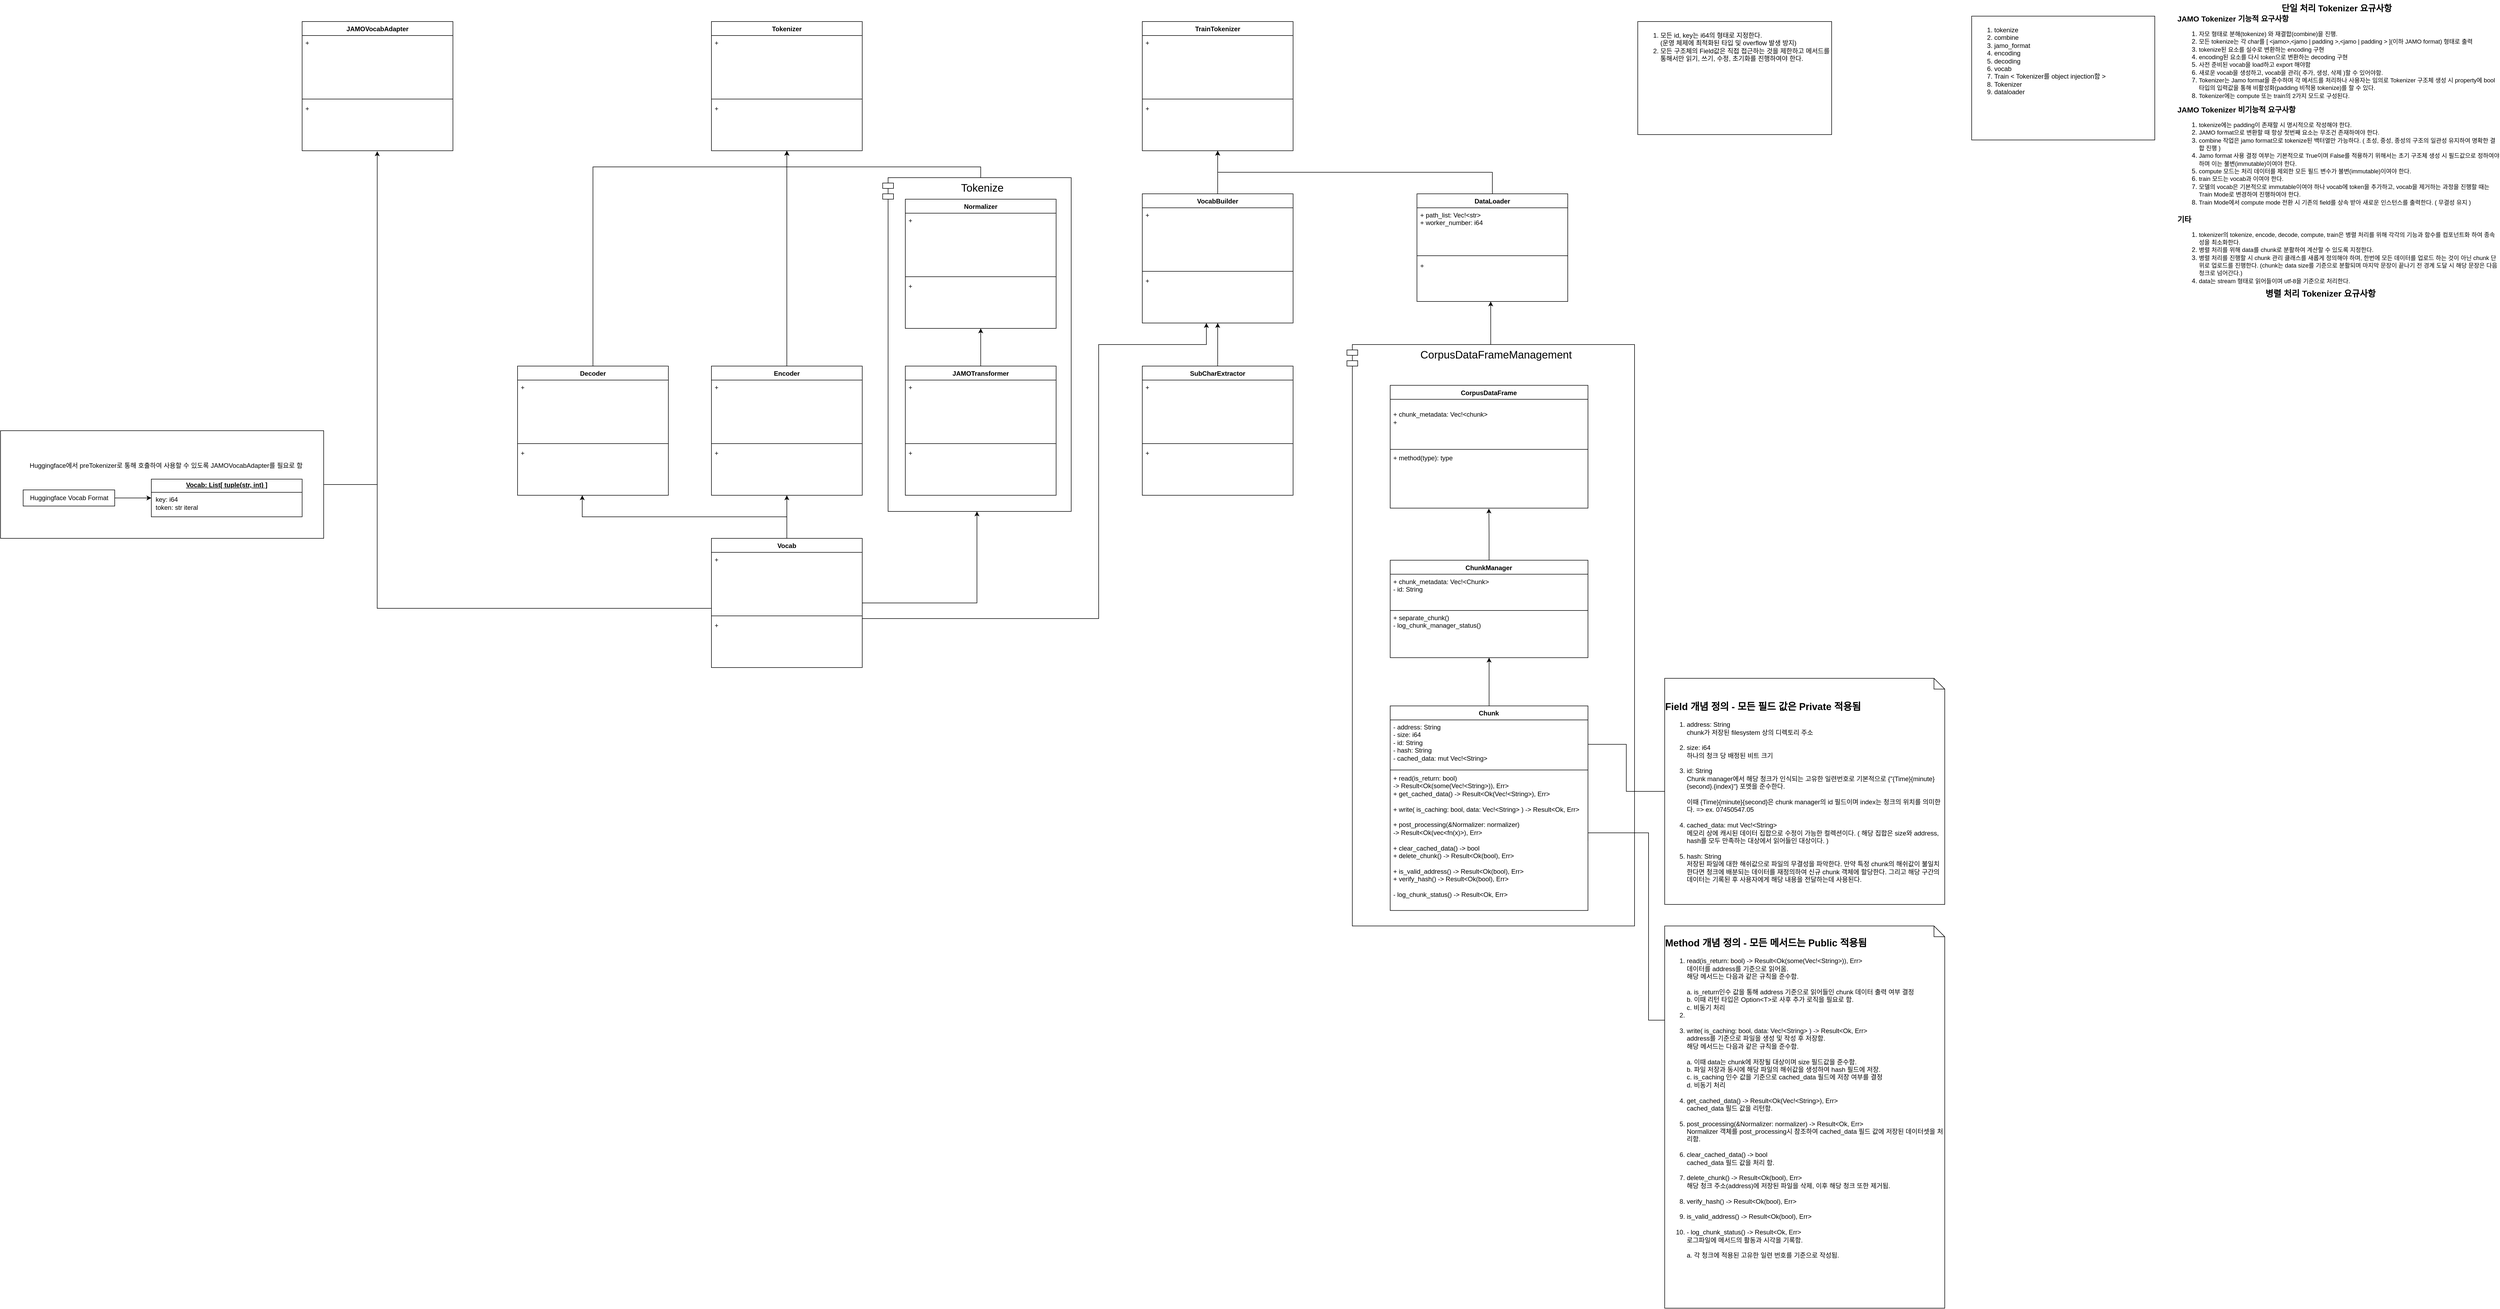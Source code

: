 <mxfile version="27.1.4">
  <diagram name="페이지-1" id="0h08854TT0-nEwNd6orM">
    <mxGraphModel dx="5639" dy="957" grid="1" gridSize="10" guides="1" tooltips="1" connect="1" arrows="1" fold="1" page="1" pageScale="1" pageWidth="827" pageHeight="1169" math="0" shadow="0">
      <root>
        <mxCell id="0" />
        <mxCell id="1" parent="0" />
        <mxCell id="-UDsvztjERI6EMqML59h-74" value="&lt;font style=&quot;font-size: 20px;&quot;&gt;Tokenize&lt;/font&gt;" style="shape=module;align=left;spacingLeft=20;align=center;verticalAlign=top;whiteSpace=wrap;html=1;" parent="1" vertex="1">
          <mxGeometry x="-2242" y="370" width="350" height="620" as="geometry" />
        </mxCell>
        <mxCell id="PSzea8uc5oQjdOAftCm1-1" value="&lt;span style=&quot;font-size: 14px;&quot;&gt;&lt;b&gt;JAMO Tokenizer 기능적 요구사항&lt;/b&gt;&lt;/span&gt;&lt;div&gt;&lt;p&gt;&lt;/p&gt;&lt;ol&gt;&lt;li&gt;&lt;font style=&quot;font-size: 11px;&quot;&gt;자모 형태로 분해(tokenize) 와 재결합(combine)을 진행.&lt;/font&gt;&lt;/li&gt;&lt;li&gt;&lt;font style=&quot;font-size: 11px;&quot;&gt;모든 tokenize는 각 char를 [ &amp;lt;jamo&amp;gt;,&amp;lt;jamo&amp;nbsp;| padding&amp;nbsp;&amp;gt;,&amp;lt;jamo | padding &amp;gt;&amp;nbsp;](이하 JAMO format) 형태로 출력&lt;/font&gt;&lt;/li&gt;&lt;li&gt;&lt;font style=&quot;font-size: 11px;&quot;&gt;tokenize된 요소를 실수로 변환하는 encoding 구현&lt;/font&gt;&lt;/li&gt;&lt;li&gt;&lt;font style=&quot;font-size: 11px;&quot;&gt;encoding된 요소를 다시 token으로 변환하는 decoding 구현&lt;/font&gt;&lt;/li&gt;&lt;li&gt;&lt;span style=&quot;font-size: 11px;&quot;&gt;사전 준비된 vocab을 load하고 export 해야함&lt;/span&gt;&lt;/li&gt;&lt;li&gt;&lt;span style=&quot;font-size: 11px;&quot;&gt;새로운 vocab을 생성하고, vocab을 관리( 추가, 생성, 삭제 )할 수 있어야함.&lt;/span&gt;&lt;/li&gt;&lt;li&gt;&lt;span style=&quot;font-size: 11px;&quot;&gt;Tokenizer는 Jamo format을 준수하며 각 메서드를 처리하나 사용자는 임의로 Tokenizer 구조체 생성 시 property에 bool 타입의 입력값을 통해 비활성화(padding 비적용 tokenize)를 할 수 있다.&lt;/span&gt;&lt;/li&gt;&lt;li&gt;&lt;span style=&quot;font-size: 11px;&quot;&gt;Tokenizer에는 compute 또는 train의 2가지 모드로 구성된다.&lt;/span&gt;&lt;/li&gt;&lt;/ol&gt;&lt;p&gt;&lt;/p&gt;&lt;div&gt;&lt;span style=&quot;font-size: 14px;&quot;&gt;&lt;b&gt;&lt;br&gt;&lt;/b&gt;&lt;/span&gt;&lt;/div&gt;&lt;/div&gt;" style="text;html=1;align=left;verticalAlign=middle;whiteSpace=wrap;rounded=0;" parent="1" vertex="1">
          <mxGeometry x="160" y="80" width="600" height="160" as="geometry" />
        </mxCell>
        <mxCell id="PSzea8uc5oQjdOAftCm1-2" value="&lt;span style=&quot;font-size: 14px;&quot;&gt;&lt;b&gt;JAMO Tokenizer 비기능적 요구사항&lt;/b&gt;&lt;/span&gt;&lt;div&gt;&lt;p&gt;&lt;/p&gt;&lt;ol&gt;&lt;li&gt;&lt;font style=&quot;font-size: 11px;&quot;&gt;tokenize에는 padding이 존재할 시 명시적으로 작성해야 한다.&lt;/font&gt;&lt;/li&gt;&lt;li&gt;&lt;font style=&quot;font-size: 11px;&quot;&gt;JAMO format으로 변환할 때 항상 첫번째 요소는 무조건 존재하여야 한다.&lt;/font&gt;&lt;/li&gt;&lt;li&gt;&lt;font style=&quot;font-size: 11px;&quot;&gt;combine 작업은 jamo format으로 tokenize된 백터열만 가능하다. ( 초성, 중성, 종성의 구조의 일관성 유지하여 명확한 결합 진행 )&lt;/font&gt;&lt;/li&gt;&lt;li&gt;&lt;span style=&quot;font-size: 11px;&quot;&gt;Jamo format 사용 결정 여부는 기본적으로 True이며 False를 적용하기 위해서는 초기 구조체 생성 시 필드값으로 정하여야 하며 이는 불변(immutable)이여야 한다.&lt;/span&gt;&lt;/li&gt;&lt;li&gt;&lt;span style=&quot;font-size: 11px;&quot;&gt;compute 모드는 처리 데이터를 제외한 모든 필드 변수가&amp;nbsp;불변(immutable)이여야 한다.&lt;/span&gt;&lt;/li&gt;&lt;li&gt;&lt;span style=&quot;font-size: 11px;&quot;&gt;train 모드는 vocab과 이여야 한다.&lt;/span&gt;&lt;/li&gt;&lt;li&gt;&lt;span style=&quot;font-size: 11px;&quot;&gt;모델의 vocab은 기본적으로 immutable이여야 하나 vocab에 token을 추가하고, vocab을 제거하는 과정을 진행할 때는 Train Mode로 변경하여 진행하여야 한다.&lt;/span&gt;&lt;/li&gt;&lt;li&gt;&lt;span style=&quot;font-size: 11px;&quot;&gt;Train Mode에서 compute mode 전환 시 기존의 field를 상속 받아 새로운 인스턴스를 출력한다. ( 무결성 유지 )&lt;/span&gt;&lt;/li&gt;&lt;/ol&gt;&lt;/div&gt;" style="text;html=1;align=left;verticalAlign=middle;whiteSpace=wrap;rounded=0;" parent="1" vertex="1">
          <mxGeometry x="160" y="240" width="600" height="190" as="geometry" />
        </mxCell>
        <mxCell id="PSzea8uc5oQjdOAftCm1-3" value="&lt;font style=&quot;font-size: 16px;&quot;&gt;&lt;b&gt;단일 처리 Tokenizer 요규사항&amp;nbsp;&lt;/b&gt;&lt;/font&gt;" style="text;html=1;align=center;verticalAlign=middle;whiteSpace=wrap;rounded=0;" parent="1" vertex="1">
          <mxGeometry x="160" y="40" width="600" height="30" as="geometry" />
        </mxCell>
        <mxCell id="PSzea8uc5oQjdOAftCm1-4" value="&lt;font style=&quot;font-size: 16px;&quot;&gt;&lt;b&gt;병렬 처리 Tokenizer 요규사항&amp;nbsp;&lt;/b&gt;&lt;/font&gt;" style="text;html=1;align=center;verticalAlign=middle;whiteSpace=wrap;rounded=0;" parent="1" vertex="1">
          <mxGeometry x="130" y="570" width="600" height="30" as="geometry" />
        </mxCell>
        <mxCell id="PSzea8uc5oQjdOAftCm1-5" value="&lt;span style=&quot;font-size: 14px;&quot;&gt;&lt;b&gt;기타&lt;/b&gt;&lt;/span&gt;&lt;div&gt;&lt;p&gt;&lt;/p&gt;&lt;ol&gt;&lt;li&gt;&lt;span style=&quot;font-size: 11px;&quot;&gt;tokenizer의 tokenize, encode, decode, compute, train은 병렬 처리를 위해 각각의 기능과 함수를 컴포넌트화 하여 종속성을 최소화한다.&lt;/span&gt;&lt;/li&gt;&lt;li&gt;&lt;span style=&quot;font-size: 11px;&quot;&gt;병렬 처리를 위해 data를 chunk로 분활하여 계산할 수 있도록 지정한다.&lt;/span&gt;&lt;/li&gt;&lt;li&gt;&lt;span style=&quot;font-size: 11px;&quot;&gt;병렬 처리를 진행할 시 chunk 관리 클래스를 새롭게 정의해야 하며, 한번에 모든 데이터를 업로드 하는 것이 아닌 chunk 단위로 업로드를 진행한다. (chunk는 data size를 기준으로 분활되며 마지막 문장이 끝나기 전 경계 도달 시 해당 문장은 다음 청크로 넘어간다.)&lt;/span&gt;&lt;/li&gt;&lt;li&gt;&lt;span style=&quot;font-size: 11px;&quot;&gt;data는 stream 형태로 읽어들이며 utf-8을 기준으로 처리한다.&lt;/span&gt;&lt;/li&gt;&lt;/ol&gt;&lt;/div&gt;" style="text;html=1;align=left;verticalAlign=middle;whiteSpace=wrap;rounded=0;" parent="1" vertex="1">
          <mxGeometry x="160" y="440" width="600" height="140" as="geometry" />
        </mxCell>
        <mxCell id="PSzea8uc5oQjdOAftCm1-6" value="&lt;ol&gt;&lt;li&gt;tokenize&lt;/li&gt;&lt;li&gt;combine&lt;/li&gt;&lt;li&gt;jamo_format&lt;/li&gt;&lt;li&gt;encoding&lt;/li&gt;&lt;li&gt;decoding&lt;/li&gt;&lt;li&gt;vocab&lt;/li&gt;&lt;li&gt;&lt;span style=&quot;background-color: transparent; color: light-dark(rgb(0, 0, 0), rgb(255, 255, 255));&quot;&gt;Train &amp;lt; Tokenizer를 object injection함 &amp;gt;&lt;/span&gt;&lt;/li&gt;&lt;li&gt;Tokenizer&lt;/li&gt;&lt;li&gt;dataloader&lt;/li&gt;&lt;/ol&gt;" style="rounded=0;whiteSpace=wrap;html=1;align=left;verticalAlign=top;" parent="1" vertex="1">
          <mxGeometry x="-220" y="70" width="340" height="230" as="geometry" />
        </mxCell>
        <mxCell id="-UDsvztjERI6EMqML59h-25" style="edgeStyle=orthogonalEdgeStyle;rounded=0;orthogonalLoop=1;jettySize=auto;html=1;entryX=0.5;entryY=1;entryDx=0;entryDy=0;entryPerimeter=0;" parent="1" target="-UDsvztjERI6EMqML59h-4" edge="1">
          <mxGeometry relative="1" as="geometry">
            <mxPoint x="-2420" y="330" as="targetPoint" />
            <mxPoint x="-2060" y="370" as="sourcePoint" />
            <Array as="points">
              <mxPoint x="-2060" y="350" />
              <mxPoint x="-2420" y="350" />
            </Array>
          </mxGeometry>
        </mxCell>
        <mxCell id="fGygiR2meMWEybvUlObT-11" value="Normalizer" style="swimlane;fontStyle=1;align=center;verticalAlign=top;childLayout=stackLayout;horizontal=1;startSize=26;horizontalStack=0;resizeParent=1;resizeParentMax=0;resizeLast=0;collapsible=1;marginBottom=0;whiteSpace=wrap;html=1;" parent="1" vertex="1">
          <mxGeometry x="-2200" y="410" width="280" height="240" as="geometry" />
        </mxCell>
        <mxCell id="fGygiR2meMWEybvUlObT-12" value="+&amp;nbsp;" style="text;strokeColor=none;fillColor=none;align=left;verticalAlign=top;spacingLeft=4;spacingRight=4;overflow=hidden;rotatable=0;points=[[0,0.5],[1,0.5]];portConstraint=eastwest;whiteSpace=wrap;html=1;" parent="fGygiR2meMWEybvUlObT-11" vertex="1">
          <mxGeometry y="26" width="280" height="114" as="geometry" />
        </mxCell>
        <mxCell id="fGygiR2meMWEybvUlObT-13" value="" style="line;strokeWidth=1;fillColor=none;align=left;verticalAlign=middle;spacingTop=-1;spacingLeft=3;spacingRight=3;rotatable=0;labelPosition=right;points=[];portConstraint=eastwest;strokeColor=inherit;" parent="fGygiR2meMWEybvUlObT-11" vertex="1">
          <mxGeometry y="140" width="280" height="8" as="geometry" />
        </mxCell>
        <mxCell id="fGygiR2meMWEybvUlObT-14" value="+&amp;nbsp;" style="text;strokeColor=none;fillColor=none;align=left;verticalAlign=top;spacingLeft=4;spacingRight=4;overflow=hidden;rotatable=0;points=[[0,0.5],[1,0.5]];portConstraint=eastwest;whiteSpace=wrap;html=1;" parent="fGygiR2meMWEybvUlObT-11" vertex="1">
          <mxGeometry y="148" width="280" height="92" as="geometry" />
        </mxCell>
        <mxCell id="fGygiR2meMWEybvUlObT-21" value="&lt;ol&gt;&lt;li&gt;모든 id, key는 i64의 형태로 지정한다.&lt;br&gt;(운영 체제에 최적화된 타입 및 overflow 발생 방지)&lt;/li&gt;&lt;li&gt;모든 구조체의 Field값은 직접 접근하는 것을 제한하고 메서드를 통해서만 읽기, 쓰기, 수정, 초기화를 진행하여야 한다.&lt;/li&gt;&lt;/ol&gt;" style="whiteSpace=wrap;html=1;verticalAlign=top;align=left;" parent="1" vertex="1">
          <mxGeometry x="-840" y="80" width="360" height="210" as="geometry" />
        </mxCell>
        <mxCell id="-UDsvztjERI6EMqML59h-1" value="Tokenizer" style="swimlane;fontStyle=1;align=center;verticalAlign=top;childLayout=stackLayout;horizontal=1;startSize=26;horizontalStack=0;resizeParent=1;resizeParentMax=0;resizeLast=0;collapsible=1;marginBottom=0;whiteSpace=wrap;html=1;" parent="1" vertex="1">
          <mxGeometry x="-2560" y="80" width="280" height="240" as="geometry" />
        </mxCell>
        <mxCell id="-UDsvztjERI6EMqML59h-2" value="+" style="text;strokeColor=none;fillColor=none;align=left;verticalAlign=top;spacingLeft=4;spacingRight=4;overflow=hidden;rotatable=0;points=[[0,0.5],[1,0.5]];portConstraint=eastwest;whiteSpace=wrap;html=1;" parent="-UDsvztjERI6EMqML59h-1" vertex="1">
          <mxGeometry y="26" width="280" height="114" as="geometry" />
        </mxCell>
        <mxCell id="-UDsvztjERI6EMqML59h-3" value="" style="line;strokeWidth=1;fillColor=none;align=left;verticalAlign=middle;spacingTop=-1;spacingLeft=3;spacingRight=3;rotatable=0;labelPosition=right;points=[];portConstraint=eastwest;strokeColor=inherit;" parent="-UDsvztjERI6EMqML59h-1" vertex="1">
          <mxGeometry y="140" width="280" height="8" as="geometry" />
        </mxCell>
        <mxCell id="-UDsvztjERI6EMqML59h-4" value="+&amp;nbsp;" style="text;strokeColor=none;fillColor=none;align=left;verticalAlign=top;spacingLeft=4;spacingRight=4;overflow=hidden;rotatable=0;points=[[0,0.5],[1,0.5]];portConstraint=eastwest;whiteSpace=wrap;html=1;" parent="-UDsvztjERI6EMqML59h-1" vertex="1">
          <mxGeometry y="148" width="280" height="92" as="geometry" />
        </mxCell>
        <mxCell id="-UDsvztjERI6EMqML59h-26" style="edgeStyle=orthogonalEdgeStyle;rounded=0;orthogonalLoop=1;jettySize=auto;html=1;entryX=0.5;entryY=1;entryDx=0;entryDy=0;" parent="1" source="-UDsvztjERI6EMqML59h-9" edge="1" target="fGygiR2meMWEybvUlObT-11">
          <mxGeometry relative="1" as="geometry">
            <mxPoint x="-2060" y="670" as="targetPoint" />
          </mxGeometry>
        </mxCell>
        <mxCell id="-UDsvztjERI6EMqML59h-9" value="JAMOTransformer" style="swimlane;fontStyle=1;align=center;verticalAlign=top;childLayout=stackLayout;horizontal=1;startSize=26;horizontalStack=0;resizeParent=1;resizeParentMax=0;resizeLast=0;collapsible=1;marginBottom=0;whiteSpace=wrap;html=1;" parent="1" vertex="1">
          <mxGeometry x="-2200" y="720" width="280" height="240" as="geometry" />
        </mxCell>
        <mxCell id="-UDsvztjERI6EMqML59h-10" value="+" style="text;strokeColor=none;fillColor=none;align=left;verticalAlign=top;spacingLeft=4;spacingRight=4;overflow=hidden;rotatable=0;points=[[0,0.5],[1,0.5]];portConstraint=eastwest;whiteSpace=wrap;html=1;" parent="-UDsvztjERI6EMqML59h-9" vertex="1">
          <mxGeometry y="26" width="280" height="114" as="geometry" />
        </mxCell>
        <mxCell id="-UDsvztjERI6EMqML59h-11" value="" style="line;strokeWidth=1;fillColor=none;align=left;verticalAlign=middle;spacingTop=-1;spacingLeft=3;spacingRight=3;rotatable=0;labelPosition=right;points=[];portConstraint=eastwest;strokeColor=inherit;" parent="-UDsvztjERI6EMqML59h-9" vertex="1">
          <mxGeometry y="140" width="280" height="8" as="geometry" />
        </mxCell>
        <mxCell id="-UDsvztjERI6EMqML59h-12" value="+&amp;nbsp;" style="text;strokeColor=none;fillColor=none;align=left;verticalAlign=top;spacingLeft=4;spacingRight=4;overflow=hidden;rotatable=0;points=[[0,0.5],[1,0.5]];portConstraint=eastwest;whiteSpace=wrap;html=1;" parent="-UDsvztjERI6EMqML59h-9" vertex="1">
          <mxGeometry y="148" width="280" height="92" as="geometry" />
        </mxCell>
        <mxCell id="-UDsvztjERI6EMqML59h-13" value="Encoder" style="swimlane;fontStyle=1;align=center;verticalAlign=top;childLayout=stackLayout;horizontal=1;startSize=26;horizontalStack=0;resizeParent=1;resizeParentMax=0;resizeLast=0;collapsible=1;marginBottom=0;whiteSpace=wrap;html=1;" parent="1" vertex="1">
          <mxGeometry x="-2560" y="720" width="280" height="240" as="geometry" />
        </mxCell>
        <mxCell id="-UDsvztjERI6EMqML59h-14" value="+" style="text;strokeColor=none;fillColor=none;align=left;verticalAlign=top;spacingLeft=4;spacingRight=4;overflow=hidden;rotatable=0;points=[[0,0.5],[1,0.5]];portConstraint=eastwest;whiteSpace=wrap;html=1;" parent="-UDsvztjERI6EMqML59h-13" vertex="1">
          <mxGeometry y="26" width="280" height="114" as="geometry" />
        </mxCell>
        <mxCell id="-UDsvztjERI6EMqML59h-15" value="" style="line;strokeWidth=1;fillColor=none;align=left;verticalAlign=middle;spacingTop=-1;spacingLeft=3;spacingRight=3;rotatable=0;labelPosition=right;points=[];portConstraint=eastwest;strokeColor=inherit;" parent="-UDsvztjERI6EMqML59h-13" vertex="1">
          <mxGeometry y="140" width="280" height="8" as="geometry" />
        </mxCell>
        <mxCell id="-UDsvztjERI6EMqML59h-16" value="+&amp;nbsp;" style="text;strokeColor=none;fillColor=none;align=left;verticalAlign=top;spacingLeft=4;spacingRight=4;overflow=hidden;rotatable=0;points=[[0,0.5],[1,0.5]];portConstraint=eastwest;whiteSpace=wrap;html=1;" parent="-UDsvztjERI6EMqML59h-13" vertex="1">
          <mxGeometry y="148" width="280" height="92" as="geometry" />
        </mxCell>
        <mxCell id="-UDsvztjERI6EMqML59h-28" style="edgeStyle=orthogonalEdgeStyle;rounded=0;orthogonalLoop=1;jettySize=auto;html=1;" parent="1" source="-UDsvztjERI6EMqML59h-17" edge="1">
          <mxGeometry relative="1" as="geometry">
            <mxPoint x="-2420" y="320" as="targetPoint" />
            <Array as="points">
              <mxPoint x="-2780" y="350" />
              <mxPoint x="-2420" y="350" />
            </Array>
          </mxGeometry>
        </mxCell>
        <mxCell id="-UDsvztjERI6EMqML59h-17" value="Decoder" style="swimlane;fontStyle=1;align=center;verticalAlign=top;childLayout=stackLayout;horizontal=1;startSize=26;horizontalStack=0;resizeParent=1;resizeParentMax=0;resizeLast=0;collapsible=1;marginBottom=0;whiteSpace=wrap;html=1;" parent="1" vertex="1">
          <mxGeometry x="-2920" y="720" width="280" height="240" as="geometry" />
        </mxCell>
        <mxCell id="-UDsvztjERI6EMqML59h-18" value="+" style="text;strokeColor=none;fillColor=none;align=left;verticalAlign=top;spacingLeft=4;spacingRight=4;overflow=hidden;rotatable=0;points=[[0,0.5],[1,0.5]];portConstraint=eastwest;whiteSpace=wrap;html=1;" parent="-UDsvztjERI6EMqML59h-17" vertex="1">
          <mxGeometry y="26" width="280" height="114" as="geometry" />
        </mxCell>
        <mxCell id="-UDsvztjERI6EMqML59h-19" value="" style="line;strokeWidth=1;fillColor=none;align=left;verticalAlign=middle;spacingTop=-1;spacingLeft=3;spacingRight=3;rotatable=0;labelPosition=right;points=[];portConstraint=eastwest;strokeColor=inherit;" parent="-UDsvztjERI6EMqML59h-17" vertex="1">
          <mxGeometry y="140" width="280" height="8" as="geometry" />
        </mxCell>
        <mxCell id="-UDsvztjERI6EMqML59h-20" value="+&amp;nbsp;" style="text;strokeColor=none;fillColor=none;align=left;verticalAlign=top;spacingLeft=4;spacingRight=4;overflow=hidden;rotatable=0;points=[[0,0.5],[1,0.5]];portConstraint=eastwest;whiteSpace=wrap;html=1;" parent="-UDsvztjERI6EMqML59h-17" vertex="1">
          <mxGeometry y="148" width="280" height="92" as="geometry" />
        </mxCell>
        <mxCell id="-UDsvztjERI6EMqML59h-76" style="edgeStyle=orthogonalEdgeStyle;rounded=0;orthogonalLoop=1;jettySize=auto;html=1;exitX=1;exitY=0.13;exitDx=0;exitDy=0;exitPerimeter=0;" parent="1" source="-UDsvztjERI6EMqML59h-24" edge="1">
          <mxGeometry relative="1" as="geometry">
            <mxPoint x="-1641" y="640" as="targetPoint" />
            <mxPoint x="-2301" y="1190" as="sourcePoint" />
            <Array as="points">
              <mxPoint x="-1841" y="1189" />
              <mxPoint x="-1841" y="680" />
              <mxPoint x="-1641" y="680" />
            </Array>
          </mxGeometry>
        </mxCell>
        <mxCell id="-UDsvztjERI6EMqML59h-85" style="edgeStyle=orthogonalEdgeStyle;rounded=0;orthogonalLoop=1;jettySize=auto;html=1;entryX=0.498;entryY=1.011;entryDx=0;entryDy=0;entryPerimeter=0;" parent="1" source="-UDsvztjERI6EMqML59h-21" target="-UDsvztjERI6EMqML59h-84" edge="1">
          <mxGeometry relative="1" as="geometry">
            <mxPoint x="-3180" y="330.0" as="targetPoint" />
            <Array as="points">
              <mxPoint x="-3181" y="1170" />
            </Array>
          </mxGeometry>
        </mxCell>
        <mxCell id="-UDsvztjERI6EMqML59h-21" value="Vocab" style="swimlane;fontStyle=1;align=center;verticalAlign=top;childLayout=stackLayout;horizontal=1;startSize=26;horizontalStack=0;resizeParent=1;resizeParentMax=0;resizeLast=0;collapsible=1;marginBottom=0;whiteSpace=wrap;html=1;" parent="1" vertex="1">
          <mxGeometry x="-2560" y="1040" width="280" height="240" as="geometry" />
        </mxCell>
        <mxCell id="-UDsvztjERI6EMqML59h-22" value="+" style="text;strokeColor=none;fillColor=none;align=left;verticalAlign=top;spacingLeft=4;spacingRight=4;overflow=hidden;rotatable=0;points=[[0,0.5],[1,0.5]];portConstraint=eastwest;whiteSpace=wrap;html=1;" parent="-UDsvztjERI6EMqML59h-21" vertex="1">
          <mxGeometry y="26" width="280" height="114" as="geometry" />
        </mxCell>
        <mxCell id="-UDsvztjERI6EMqML59h-23" value="" style="line;strokeWidth=1;fillColor=none;align=left;verticalAlign=middle;spacingTop=-1;spacingLeft=3;spacingRight=3;rotatable=0;labelPosition=right;points=[];portConstraint=eastwest;strokeColor=inherit;" parent="-UDsvztjERI6EMqML59h-21" vertex="1">
          <mxGeometry y="140" width="280" height="8" as="geometry" />
        </mxCell>
        <mxCell id="-UDsvztjERI6EMqML59h-24" value="+&amp;nbsp;" style="text;strokeColor=none;fillColor=none;align=left;verticalAlign=top;spacingLeft=4;spacingRight=4;overflow=hidden;rotatable=0;points=[[0,0.5],[1,0.5]];portConstraint=eastwest;whiteSpace=wrap;html=1;" parent="-UDsvztjERI6EMqML59h-21" vertex="1">
          <mxGeometry y="148" width="280" height="92" as="geometry" />
        </mxCell>
        <mxCell id="-UDsvztjERI6EMqML59h-27" style="edgeStyle=orthogonalEdgeStyle;rounded=0;orthogonalLoop=1;jettySize=auto;html=1;entryX=0.5;entryY=1;entryDx=0;entryDy=0;entryPerimeter=0;" parent="1" source="-UDsvztjERI6EMqML59h-13" target="-UDsvztjERI6EMqML59h-4" edge="1">
          <mxGeometry relative="1" as="geometry" />
        </mxCell>
        <mxCell id="-UDsvztjERI6EMqML59h-29" style="edgeStyle=orthogonalEdgeStyle;rounded=0;orthogonalLoop=1;jettySize=auto;html=1;entryX=0.5;entryY=1;entryDx=0;entryDy=0;entryPerimeter=0;" parent="1" source="-UDsvztjERI6EMqML59h-21" target="-UDsvztjERI6EMqML59h-16" edge="1">
          <mxGeometry relative="1" as="geometry" />
        </mxCell>
        <mxCell id="-UDsvztjERI6EMqML59h-31" style="edgeStyle=orthogonalEdgeStyle;rounded=0;orthogonalLoop=1;jettySize=auto;html=1;" parent="1" source="-UDsvztjERI6EMqML59h-21" target="-UDsvztjERI6EMqML59h-74" edge="1">
          <mxGeometry relative="1" as="geometry" />
        </mxCell>
        <mxCell id="-UDsvztjERI6EMqML59h-32" style="edgeStyle=orthogonalEdgeStyle;rounded=0;orthogonalLoop=1;jettySize=auto;html=1;entryX=0.429;entryY=1;entryDx=0;entryDy=0;entryPerimeter=0;" parent="1" source="-UDsvztjERI6EMqML59h-21" target="-UDsvztjERI6EMqML59h-20" edge="1">
          <mxGeometry relative="1" as="geometry" />
        </mxCell>
        <mxCell id="-UDsvztjERI6EMqML59h-35" value="TrainTokenizer" style="swimlane;fontStyle=1;align=center;verticalAlign=top;childLayout=stackLayout;horizontal=1;startSize=26;horizontalStack=0;resizeParent=1;resizeParentMax=0;resizeLast=0;collapsible=1;marginBottom=0;whiteSpace=wrap;html=1;" parent="1" vertex="1">
          <mxGeometry x="-1760" y="80" width="280" height="240" as="geometry" />
        </mxCell>
        <mxCell id="-UDsvztjERI6EMqML59h-36" value="+" style="text;strokeColor=none;fillColor=none;align=left;verticalAlign=top;spacingLeft=4;spacingRight=4;overflow=hidden;rotatable=0;points=[[0,0.5],[1,0.5]];portConstraint=eastwest;whiteSpace=wrap;html=1;" parent="-UDsvztjERI6EMqML59h-35" vertex="1">
          <mxGeometry y="26" width="280" height="114" as="geometry" />
        </mxCell>
        <mxCell id="-UDsvztjERI6EMqML59h-37" value="" style="line;strokeWidth=1;fillColor=none;align=left;verticalAlign=middle;spacingTop=-1;spacingLeft=3;spacingRight=3;rotatable=0;labelPosition=right;points=[];portConstraint=eastwest;strokeColor=inherit;" parent="-UDsvztjERI6EMqML59h-35" vertex="1">
          <mxGeometry y="140" width="280" height="8" as="geometry" />
        </mxCell>
        <mxCell id="-UDsvztjERI6EMqML59h-38" value="+&amp;nbsp;" style="text;strokeColor=none;fillColor=none;align=left;verticalAlign=top;spacingLeft=4;spacingRight=4;overflow=hidden;rotatable=0;points=[[0,0.5],[1,0.5]];portConstraint=eastwest;whiteSpace=wrap;html=1;" parent="-UDsvztjERI6EMqML59h-35" vertex="1">
          <mxGeometry y="148" width="280" height="92" as="geometry" />
        </mxCell>
        <mxCell id="-UDsvztjERI6EMqML59h-46" value="" style="group" parent="1" vertex="1" connectable="0">
          <mxGeometry x="-1380" y="680" width="540" height="1080" as="geometry" />
        </mxCell>
        <mxCell id="-UDsvztjERI6EMqML59h-45" value="&lt;span style=&quot;font-size: 20px;&quot;&gt;CorpusDataFrameManagement&lt;/span&gt;" style="shape=module;align=left;spacingLeft=20;align=center;verticalAlign=top;whiteSpace=wrap;html=1;movable=1;resizable=1;rotatable=1;deletable=1;editable=1;locked=0;connectable=1;" parent="-UDsvztjERI6EMqML59h-46" vertex="1">
          <mxGeometry width="534" height="1080" as="geometry" />
        </mxCell>
        <mxCell id="fGygiR2meMWEybvUlObT-6" value="Chunk" style="swimlane;fontStyle=1;align=center;verticalAlign=top;childLayout=stackLayout;horizontal=1;startSize=26;horizontalStack=0;resizeParent=1;resizeParentMax=0;resizeLast=0;collapsible=1;marginBottom=0;whiteSpace=wrap;html=1;" parent="-UDsvztjERI6EMqML59h-46" vertex="1">
          <mxGeometry x="80.33" y="671.22" width="367.21" height="379.996" as="geometry" />
        </mxCell>
        <mxCell id="fGygiR2meMWEybvUlObT-7" value="- address: String&lt;div&gt;- size:&amp;nbsp;&lt;span style=&quot;background-color: transparent; color: light-dark(rgb(0, 0, 0), rgb(255, 255, 255));&quot;&gt;i64&lt;/span&gt;&lt;/div&gt;&lt;div&gt;- id: String&lt;/div&gt;&lt;div&gt;- hash: String&lt;/div&gt;&lt;div&gt;- cached_data: mut Vec!&amp;lt;String&amp;gt;&lt;/div&gt;" style="text;strokeColor=none;fillColor=none;align=left;verticalAlign=top;spacingLeft=4;spacingRight=4;overflow=hidden;rotatable=0;points=[[0,0.5],[1,0.5]];portConstraint=eastwest;whiteSpace=wrap;html=1;" parent="fGygiR2meMWEybvUlObT-6" vertex="1">
          <mxGeometry y="26" width="367.21" height="90.94" as="geometry" />
        </mxCell>
        <mxCell id="fGygiR2meMWEybvUlObT-8" value="" style="line;strokeWidth=1;fillColor=none;align=left;verticalAlign=middle;spacingTop=-1;spacingLeft=3;spacingRight=3;rotatable=0;labelPosition=right;points=[];portConstraint=eastwest;strokeColor=inherit;" parent="fGygiR2meMWEybvUlObT-6" vertex="1">
          <mxGeometry y="116.94" width="367.21" height="4.106" as="geometry" />
        </mxCell>
        <mxCell id="fGygiR2meMWEybvUlObT-9" value="+ read(is_return: bool)&lt;div&gt;-&amp;gt; Result&amp;lt;Ok(some(Vec!&amp;lt;String&amp;gt;)), Err&amp;gt;&lt;/div&gt;&lt;div&gt;+ get_cached_data()&lt;span style=&quot;color: light-dark(rgb(0, 0, 0), rgb(255, 255, 255)); background-color: transparent;&quot;&gt;&amp;nbsp;&lt;/span&gt;&lt;span style=&quot;color: light-dark(rgb(0, 0, 0), rgb(255, 255, 255)); background-color: transparent;&quot;&gt;-&amp;gt; Result&amp;lt;Ok(&lt;/span&gt;Vec!&amp;lt;String&amp;gt;&lt;span style=&quot;color: light-dark(rgb(0, 0, 0), rgb(255, 255, 255)); background-color: transparent;&quot;&gt;), Err&amp;gt;&lt;/span&gt;&lt;/div&gt;&lt;div&gt;&lt;br&gt;&lt;/div&gt;&lt;div&gt;&lt;div&gt;+ write(&amp;nbsp;&lt;span style=&quot;background-color: transparent; color: light-dark(rgb(0, 0, 0), rgb(255, 255, 255));&quot;&gt;is_caching: bool,&lt;/span&gt;&lt;span style=&quot;background-color: transparent; color: light-dark(rgb(0, 0, 0), rgb(255, 255, 255));&quot;&gt;&amp;nbsp;&lt;/span&gt;&lt;span style=&quot;background-color: transparent; color: light-dark(rgb(0, 0, 0), rgb(255, 255, 255));&quot;&gt;data: Vec!&amp;lt;String&amp;gt; )&lt;/span&gt;&lt;span style=&quot;background-color: transparent; color: light-dark(rgb(0, 0, 0), rgb(255, 255, 255));&quot;&gt;&amp;nbsp;&lt;/span&gt;&lt;span style=&quot;background-color: transparent; color: light-dark(rgb(0, 0, 0), rgb(255, 255, 255));&quot;&gt;-&amp;gt; Result&amp;lt;Ok, Err&amp;gt;&lt;/span&gt;&lt;/div&gt;&lt;div&gt;&lt;span style=&quot;background-color: transparent; color: light-dark(rgb(0, 0, 0), rgb(255, 255, 255));&quot;&gt;&lt;br&gt;&lt;/span&gt;&lt;/div&gt;&lt;div&gt;&lt;div&gt;+ post_processing(&amp;amp;Normalizer: normalizer)&lt;span style=&quot;background-color: transparent; color: light-dark(rgb(0, 0, 0), rgb(255, 255, 255));&quot;&gt;&amp;nbsp;&lt;/span&gt;&lt;/div&gt;&lt;div&gt;&lt;span style=&quot;background-color: transparent; color: light-dark(rgb(0, 0, 0), rgb(255, 255, 255));&quot;&gt;-&amp;gt;&lt;/span&gt;&lt;span style=&quot;background-color: transparent; color: light-dark(rgb(0, 0, 0), rgb(255, 255, 255));&quot;&gt;&amp;nbsp;Result&amp;lt;Ok(vec&amp;lt;&lt;/span&gt;&lt;span style=&quot;background-color: transparent; color: light-dark(rgb(0, 0, 0), rgb(255, 255, 255));&quot;&gt;fn(x)&lt;/span&gt;&lt;span style=&quot;background-color: transparent; color: light-dark(rgb(0, 0, 0), rgb(255, 255, 255));&quot;&gt;&amp;gt;), Err&amp;gt;&lt;/span&gt;&lt;/div&gt;&lt;/div&gt;&lt;div&gt;&lt;span style=&quot;background-color: transparent; color: light-dark(rgb(0, 0, 0), rgb(255, 255, 255));&quot;&gt;&lt;br&gt;&lt;/span&gt;&lt;/div&gt;&lt;div&gt;&lt;span style=&quot;background-color: transparent; color: light-dark(rgb(0, 0, 0), rgb(255, 255, 255));&quot;&gt;+ clear_&lt;/span&gt;&lt;span style=&quot;background-color: transparent; color: light-dark(rgb(0, 0, 0), rgb(255, 255, 255));&quot;&gt;cached_data&lt;/span&gt;&lt;span style=&quot;background-color: transparent; color: light-dark(rgb(0, 0, 0), rgb(255, 255, 255));&quot;&gt;() -&amp;gt; bool&lt;/span&gt;&lt;/div&gt;&lt;div&gt;&lt;span style=&quot;background-color: transparent; color: light-dark(rgb(0, 0, 0), rgb(255, 255, 255));&quot;&gt;+ delete_chunk() -&amp;gt;&amp;nbsp;&lt;/span&gt;&lt;span style=&quot;background-color: transparent; color: light-dark(rgb(0, 0, 0), rgb(255, 255, 255));&quot;&gt;Result&amp;lt;Ok(bool&lt;/span&gt;&lt;span style=&quot;background-color: transparent; color: light-dark(rgb(0, 0, 0), rgb(255, 255, 255));&quot;&gt;), Err&amp;gt;&lt;br&gt;&lt;br&gt;+ is_valid_address() -&amp;gt;&amp;nbsp;&lt;/span&gt;&lt;span style=&quot;color: light-dark(rgb(0, 0, 0), rgb(255, 255, 255)); background-color: transparent;&quot;&gt;Result&amp;lt;Ok(bool&lt;/span&gt;&lt;span style=&quot;color: light-dark(rgb(0, 0, 0), rgb(255, 255, 255)); background-color: transparent;&quot;&gt;), Err&amp;gt;&lt;/span&gt;&lt;span style=&quot;background-color: transparent; color: light-dark(rgb(0, 0, 0), rgb(255, 255, 255));&quot;&gt;&lt;br&gt;+ verify_hash() -&amp;gt;&amp;nbsp;&lt;/span&gt;&lt;span style=&quot;background-color: transparent; color: light-dark(rgb(0, 0, 0), rgb(255, 255, 255));&quot;&gt;Result&amp;lt;Ok(bool&lt;/span&gt;&lt;span style=&quot;background-color: transparent; color: light-dark(rgb(0, 0, 0), rgb(255, 255, 255));&quot;&gt;), Err&amp;gt;&lt;br&gt;&lt;br&gt;-&amp;nbsp;&lt;/span&gt;&lt;span style=&quot;background-color: transparent; color: light-dark(rgb(0, 0, 0), rgb(255, 255, 255));&quot;&gt;log_chunk_status() -&amp;gt;&amp;nbsp;&lt;/span&gt;&lt;span style=&quot;background-color: transparent; color: light-dark(rgb(0, 0, 0), rgb(255, 255, 255));&quot;&gt;Result&amp;lt;Ok&lt;/span&gt;&lt;span style=&quot;background-color: transparent; color: light-dark(rgb(0, 0, 0), rgb(255, 255, 255));&quot;&gt;, Err&amp;gt;&lt;/span&gt;&lt;/div&gt;&lt;span style=&quot;color: light-dark(rgb(0, 0, 0), rgb(255, 255, 255)); background-color: transparent;&quot;&gt;&lt;br&gt;&lt;/span&gt;&lt;/div&gt;" style="text;strokeColor=none;fillColor=none;align=left;verticalAlign=top;spacingLeft=4;spacingRight=4;overflow=hidden;rotatable=0;points=[[0,0.5],[1,0.5]];portConstraint=eastwest;whiteSpace=wrap;html=1;" parent="fGygiR2meMWEybvUlObT-6" vertex="1">
          <mxGeometry y="121.046" width="367.21" height="258.95" as="geometry" />
        </mxCell>
        <mxCell id="fGygiR2meMWEybvUlObT-17" value="CorpusDataFrame" style="swimlane;fontStyle=1;align=center;verticalAlign=top;childLayout=stackLayout;horizontal=1;startSize=26;horizontalStack=0;resizeParent=1;resizeParentMax=0;resizeLast=0;collapsible=1;marginBottom=0;whiteSpace=wrap;html=1;" parent="-UDsvztjERI6EMqML59h-46" vertex="1">
          <mxGeometry x="80.328" y="75.783" width="367.214" height="228.095" as="geometry" />
        </mxCell>
        <mxCell id="fGygiR2meMWEybvUlObT-18" value="&lt;br&gt;&lt;div&gt;+ chunk_metadata: Vec!&amp;lt;chunk&amp;gt;&lt;/div&gt;&lt;div&gt;+&amp;nbsp;&lt;/div&gt;" style="text;strokeColor=none;fillColor=none;align=left;verticalAlign=top;spacingLeft=4;spacingRight=4;overflow=hidden;rotatable=0;points=[[0,0.5],[1,0.5]];portConstraint=eastwest;whiteSpace=wrap;html=1;" parent="fGygiR2meMWEybvUlObT-17" vertex="1">
          <mxGeometry y="26" width="367.214" height="90.94" as="geometry" />
        </mxCell>
        <mxCell id="fGygiR2meMWEybvUlObT-19" value="" style="line;strokeWidth=1;fillColor=none;align=left;verticalAlign=middle;spacingTop=-1;spacingLeft=3;spacingRight=3;rotatable=0;labelPosition=right;points=[];portConstraint=eastwest;strokeColor=inherit;" parent="fGygiR2meMWEybvUlObT-17" vertex="1">
          <mxGeometry y="116.94" width="367.214" height="4.106" as="geometry" />
        </mxCell>
        <mxCell id="fGygiR2meMWEybvUlObT-20" value="+ method(type): type" style="text;strokeColor=none;fillColor=none;align=left;verticalAlign=top;spacingLeft=4;spacingRight=4;overflow=hidden;rotatable=0;points=[[0,0.5],[1,0.5]];portConstraint=eastwest;whiteSpace=wrap;html=1;" parent="fGygiR2meMWEybvUlObT-17" vertex="1">
          <mxGeometry y="121.046" width="367.214" height="107.049" as="geometry" />
        </mxCell>
        <mxCell id="9WKAnDUL6-gBGBFP9irt-5" value="ChunkManager" style="swimlane;fontStyle=1;align=center;verticalAlign=top;childLayout=stackLayout;horizontal=1;startSize=26;horizontalStack=0;resizeParent=1;resizeParentMax=0;resizeLast=0;collapsible=1;marginBottom=0;whiteSpace=wrap;html=1;" vertex="1" parent="-UDsvztjERI6EMqML59h-46">
          <mxGeometry x="80.328" y="400.568" width="367.214" height="181.008" as="geometry" />
        </mxCell>
        <mxCell id="9WKAnDUL6-gBGBFP9irt-6" value="+ chunk_metadata: Vec!&amp;lt;Chunk&amp;gt;&lt;div&gt;- id: String&lt;/div&gt;" style="text;strokeColor=none;fillColor=none;align=left;verticalAlign=top;spacingLeft=4;spacingRight=4;overflow=hidden;rotatable=0;points=[[0,0.5],[1,0.5]];portConstraint=eastwest;whiteSpace=wrap;html=1;" vertex="1" parent="9WKAnDUL6-gBGBFP9irt-5">
          <mxGeometry y="26" width="367.214" height="67.393" as="geometry" />
        </mxCell>
        <mxCell id="9WKAnDUL6-gBGBFP9irt-7" value="" style="line;strokeWidth=1;fillColor=none;align=left;verticalAlign=middle;spacingTop=-1;spacingLeft=3;spacingRight=3;rotatable=0;labelPosition=right;points=[];portConstraint=eastwest;strokeColor=inherit;" vertex="1" parent="9WKAnDUL6-gBGBFP9irt-5">
          <mxGeometry y="93.393" width="367.214" height="0.07" as="geometry" />
        </mxCell>
        <mxCell id="9WKAnDUL6-gBGBFP9irt-8" value="+ separate_chunk()&lt;div&gt;- log_chunk_manager_status()&lt;/div&gt;" style="text;strokeColor=none;fillColor=none;align=left;verticalAlign=top;spacingLeft=4;spacingRight=4;overflow=hidden;rotatable=0;points=[[0,0.5],[1,0.5]];portConstraint=eastwest;whiteSpace=wrap;html=1;" vertex="1" parent="9WKAnDUL6-gBGBFP9irt-5">
          <mxGeometry y="93.463" width="367.214" height="87.545" as="geometry" />
        </mxCell>
        <mxCell id="9WKAnDUL6-gBGBFP9irt-10" style="edgeStyle=orthogonalEdgeStyle;rounded=0;orthogonalLoop=1;jettySize=auto;html=1;entryX=0.5;entryY=1;entryDx=0;entryDy=0;entryPerimeter=0;" edge="1" parent="-UDsvztjERI6EMqML59h-46" source="fGygiR2meMWEybvUlObT-6" target="9WKAnDUL6-gBGBFP9irt-8">
          <mxGeometry relative="1" as="geometry" />
        </mxCell>
        <mxCell id="9WKAnDUL6-gBGBFP9irt-14" style="edgeStyle=orthogonalEdgeStyle;rounded=0;orthogonalLoop=1;jettySize=auto;html=1;entryX=0.499;entryY=1.007;entryDx=0;entryDy=0;entryPerimeter=0;" edge="1" parent="-UDsvztjERI6EMqML59h-46" source="9WKAnDUL6-gBGBFP9irt-5" target="fGygiR2meMWEybvUlObT-20">
          <mxGeometry relative="1" as="geometry">
            <mxPoint x="263.935" y="310.711" as="targetPoint" />
          </mxGeometry>
        </mxCell>
        <mxCell id="-UDsvztjERI6EMqML59h-55" style="edgeStyle=orthogonalEdgeStyle;rounded=0;orthogonalLoop=1;jettySize=auto;html=1;entryX=0.5;entryY=1;entryDx=0;entryDy=0;entryPerimeter=0;" parent="1" source="-UDsvztjERI6EMqML59h-47" target="-UDsvztjERI6EMqML59h-54" edge="1">
          <mxGeometry relative="1" as="geometry">
            <mxPoint x="-1620" y="650" as="targetPoint" />
          </mxGeometry>
        </mxCell>
        <mxCell id="-UDsvztjERI6EMqML59h-47" value="SubCharExtractor" style="swimlane;fontStyle=1;align=center;verticalAlign=top;childLayout=stackLayout;horizontal=1;startSize=26;horizontalStack=0;resizeParent=1;resizeParentMax=0;resizeLast=0;collapsible=1;marginBottom=0;whiteSpace=wrap;html=1;" parent="1" vertex="1">
          <mxGeometry x="-1760" y="720" width="280" height="240" as="geometry" />
        </mxCell>
        <mxCell id="-UDsvztjERI6EMqML59h-48" value="+" style="text;strokeColor=none;fillColor=none;align=left;verticalAlign=top;spacingLeft=4;spacingRight=4;overflow=hidden;rotatable=0;points=[[0,0.5],[1,0.5]];portConstraint=eastwest;whiteSpace=wrap;html=1;" parent="-UDsvztjERI6EMqML59h-47" vertex="1">
          <mxGeometry y="26" width="280" height="114" as="geometry" />
        </mxCell>
        <mxCell id="-UDsvztjERI6EMqML59h-49" value="" style="line;strokeWidth=1;fillColor=none;align=left;verticalAlign=middle;spacingTop=-1;spacingLeft=3;spacingRight=3;rotatable=0;labelPosition=right;points=[];portConstraint=eastwest;strokeColor=inherit;" parent="-UDsvztjERI6EMqML59h-47" vertex="1">
          <mxGeometry y="140" width="280" height="8" as="geometry" />
        </mxCell>
        <mxCell id="-UDsvztjERI6EMqML59h-50" value="+&amp;nbsp;" style="text;strokeColor=none;fillColor=none;align=left;verticalAlign=top;spacingLeft=4;spacingRight=4;overflow=hidden;rotatable=0;points=[[0,0.5],[1,0.5]];portConstraint=eastwest;whiteSpace=wrap;html=1;" parent="-UDsvztjERI6EMqML59h-47" vertex="1">
          <mxGeometry y="148" width="280" height="92" as="geometry" />
        </mxCell>
        <mxCell id="-UDsvztjERI6EMqML59h-51" value="VocabBuilder" style="swimlane;fontStyle=1;align=center;verticalAlign=top;childLayout=stackLayout;horizontal=1;startSize=26;horizontalStack=0;resizeParent=1;resizeParentMax=0;resizeLast=0;collapsible=1;marginBottom=0;whiteSpace=wrap;html=1;" parent="1" vertex="1">
          <mxGeometry x="-1760" y="400" width="280" height="240" as="geometry" />
        </mxCell>
        <mxCell id="-UDsvztjERI6EMqML59h-52" value="+" style="text;strokeColor=none;fillColor=none;align=left;verticalAlign=top;spacingLeft=4;spacingRight=4;overflow=hidden;rotatable=0;points=[[0,0.5],[1,0.5]];portConstraint=eastwest;whiteSpace=wrap;html=1;" parent="-UDsvztjERI6EMqML59h-51" vertex="1">
          <mxGeometry y="26" width="280" height="114" as="geometry" />
        </mxCell>
        <mxCell id="-UDsvztjERI6EMqML59h-53" value="" style="line;strokeWidth=1;fillColor=none;align=left;verticalAlign=middle;spacingTop=-1;spacingLeft=3;spacingRight=3;rotatable=0;labelPosition=right;points=[];portConstraint=eastwest;strokeColor=inherit;" parent="-UDsvztjERI6EMqML59h-51" vertex="1">
          <mxGeometry y="140" width="280" height="8" as="geometry" />
        </mxCell>
        <mxCell id="-UDsvztjERI6EMqML59h-54" value="+&amp;nbsp;" style="text;strokeColor=none;fillColor=none;align=left;verticalAlign=top;spacingLeft=4;spacingRight=4;overflow=hidden;rotatable=0;points=[[0,0.5],[1,0.5]];portConstraint=eastwest;whiteSpace=wrap;html=1;" parent="-UDsvztjERI6EMqML59h-51" vertex="1">
          <mxGeometry y="148" width="280" height="92" as="geometry" />
        </mxCell>
        <mxCell id="-UDsvztjERI6EMqML59h-56" style="edgeStyle=orthogonalEdgeStyle;rounded=0;orthogonalLoop=1;jettySize=auto;html=1;entryX=0.5;entryY=1;entryDx=0;entryDy=0;entryPerimeter=0;" parent="1" source="-UDsvztjERI6EMqML59h-51" target="-UDsvztjERI6EMqML59h-38" edge="1">
          <mxGeometry relative="1" as="geometry" />
        </mxCell>
        <mxCell id="-UDsvztjERI6EMqML59h-81" value="JAMOVocabAdapter" style="swimlane;fontStyle=1;align=center;verticalAlign=top;childLayout=stackLayout;horizontal=1;startSize=26;horizontalStack=0;resizeParent=1;resizeParentMax=0;resizeLast=0;collapsible=1;marginBottom=0;whiteSpace=wrap;html=1;" parent="1" vertex="1">
          <mxGeometry x="-3320" y="80" width="280" height="240" as="geometry" />
        </mxCell>
        <mxCell id="-UDsvztjERI6EMqML59h-82" value="+" style="text;strokeColor=none;fillColor=none;align=left;verticalAlign=top;spacingLeft=4;spacingRight=4;overflow=hidden;rotatable=0;points=[[0,0.5],[1,0.5]];portConstraint=eastwest;whiteSpace=wrap;html=1;" parent="-UDsvztjERI6EMqML59h-81" vertex="1">
          <mxGeometry y="26" width="280" height="114" as="geometry" />
        </mxCell>
        <mxCell id="-UDsvztjERI6EMqML59h-83" value="" style="line;strokeWidth=1;fillColor=none;align=left;verticalAlign=middle;spacingTop=-1;spacingLeft=3;spacingRight=3;rotatable=0;labelPosition=right;points=[];portConstraint=eastwest;strokeColor=inherit;" parent="-UDsvztjERI6EMqML59h-81" vertex="1">
          <mxGeometry y="140" width="280" height="8" as="geometry" />
        </mxCell>
        <mxCell id="-UDsvztjERI6EMqML59h-84" value="+&amp;nbsp;" style="text;strokeColor=none;fillColor=none;align=left;verticalAlign=top;spacingLeft=4;spacingRight=4;overflow=hidden;rotatable=0;points=[[0,0.5],[1,0.5]];portConstraint=eastwest;whiteSpace=wrap;html=1;" parent="-UDsvztjERI6EMqML59h-81" vertex="1">
          <mxGeometry y="148" width="280" height="92" as="geometry" />
        </mxCell>
        <mxCell id="-UDsvztjERI6EMqML59h-87" value="" style="group;strokeColor=default;" parent="1" vertex="1" connectable="0">
          <mxGeometry x="-3880" y="840" width="600" height="200" as="geometry" />
        </mxCell>
        <mxCell id="-UDsvztjERI6EMqML59h-88" style="edgeStyle=orthogonalEdgeStyle;rounded=0;orthogonalLoop=1;jettySize=auto;html=1;endArrow=none;endFill=1;startFill=0;" parent="-UDsvztjERI6EMqML59h-87" source="-UDsvztjERI6EMqML59h-86" edge="1">
          <mxGeometry relative="1" as="geometry">
            <mxPoint x="700" y="100.0" as="targetPoint" />
          </mxGeometry>
        </mxCell>
        <mxCell id="-UDsvztjERI6EMqML59h-86" value="" style="text;strokeColor=none;fillColor=none;align=left;verticalAlign=middle;spacingTop=-1;spacingLeft=4;spacingRight=4;rotatable=0;labelPosition=right;points=[];portConstraint=eastwest;" parent="-UDsvztjERI6EMqML59h-87" vertex="1">
          <mxGeometry width="600" height="200" as="geometry" />
        </mxCell>
        <mxCell id="-UDsvztjERI6EMqML59h-79" value="&lt;p style=&quot;margin:0px;margin-top:4px;text-align:center;text-decoration:underline;&quot;&gt;&lt;b&gt;Vocab: List[ tuple(str, int) ]&lt;/b&gt;&lt;/p&gt;&lt;hr size=&quot;1&quot; style=&quot;border-style:solid;&quot;&gt;&lt;p style=&quot;margin:0px;margin-left:8px;&quot;&gt;key: i64&lt;/p&gt;&lt;p style=&quot;margin:0px;margin-left:8px;&quot;&gt;token: str iteral&lt;span style=&quot;background-color: transparent; color: light-dark(rgb(0, 0, 0), rgb(255, 255, 255));&quot;&gt;&amp;nbsp;&lt;/span&gt;&lt;/p&gt;" style="verticalAlign=top;align=left;overflow=fill;html=1;whiteSpace=wrap;" parent="-UDsvztjERI6EMqML59h-87" vertex="1">
          <mxGeometry x="280" y="90" width="280" height="70" as="geometry" />
        </mxCell>
        <mxCell id="-UDsvztjERI6EMqML59h-80" value="Huggingface에서 preTokenizer로 통해 호출하여 사용할 수 있도록 JAMOVocabAdapter를 필요로 함" style="text;html=1;align=center;verticalAlign=middle;resizable=0;points=[];autosize=1;strokeColor=none;fillColor=none;" parent="-UDsvztjERI6EMqML59h-87" vertex="1">
          <mxGeometry x="42" y="50" width="530" height="30" as="geometry" />
        </mxCell>
        <mxCell id="-UDsvztjERI6EMqML59h-90" style="edgeStyle=orthogonalEdgeStyle;rounded=0;orthogonalLoop=1;jettySize=auto;html=1;entryX=0;entryY=0.5;entryDx=0;entryDy=0;" parent="-UDsvztjERI6EMqML59h-87" source="-UDsvztjERI6EMqML59h-89" target="-UDsvztjERI6EMqML59h-79" edge="1">
          <mxGeometry relative="1" as="geometry" />
        </mxCell>
        <mxCell id="-UDsvztjERI6EMqML59h-89" value="Huggingface Vocab Format" style="text;html=1;align=center;verticalAlign=middle;resizable=0;points=[];autosize=1;strokeColor=default;fillColor=none;" parent="-UDsvztjERI6EMqML59h-87" vertex="1">
          <mxGeometry x="42" y="110" width="170" height="30" as="geometry" />
        </mxCell>
        <mxCell id="9WKAnDUL6-gBGBFP9irt-17" style="edgeStyle=orthogonalEdgeStyle;rounded=0;orthogonalLoop=1;jettySize=auto;html=1;fontFamily=Helvetica;fontSize=12;fontColor=default;endArrow=none;startFill=0;" edge="1" parent="1" source="9WKAnDUL6-gBGBFP9irt-4" target="fGygiR2meMWEybvUlObT-7">
          <mxGeometry relative="1" as="geometry" />
        </mxCell>
        <mxCell id="9WKAnDUL6-gBGBFP9irt-4" value="&lt;div style=&quot;text-align: left;&quot;&gt;&lt;h2&gt;Field 개념 정의 - 모든 필드 값은 Private 적용됨&lt;/h2&gt;&lt;ol&gt;&lt;li&gt;&lt;span style=&quot;background-color: transparent; color: light-dark(rgb(0, 0, 0), rgb(255, 255, 255));&quot;&gt;address: String&lt;br&gt;chunk가 저장된 filesystem 상의 디렉토리 주소&lt;br&gt;&lt;br&gt;&lt;/span&gt;&lt;/li&gt;&lt;li&gt;size: i64&lt;br&gt;하나의 청크 당 배정된 비트 크기&lt;br&gt;&lt;br&gt;&lt;/li&gt;&lt;li&gt;id: String&lt;br&gt;Chunk manager에서 해당 청크가 인식되는 고유한 일련번호로 기본적으로 {&quot;{Time}{minute}{second}.{index}&quot;} 포멧을 준수한다.&lt;br&gt;&lt;br&gt;이때 {Time}{minute}{second}은&amp;nbsp;chunk manager의 id 필드이며 index는 청크의 위치를 의미한다. =&amp;gt; ex. 07450547.05&lt;br&gt;&lt;br&gt;&lt;/li&gt;&lt;li&gt;cached_data: mut Vec!&amp;lt;String&amp;gt;&lt;br&gt;메모리 상에 캐시된 데이터 집합으로 수정이 가능한 컬렉션이다. ( 해당 집합은 size와 address, hash를 모두 만족하는 대상에서 읽어들인 대상이다. )&lt;br&gt;&lt;br&gt;&lt;/li&gt;&lt;li&gt;hash: String&lt;br&gt;저장된 파일에 대한 해쉬값으로 파일의 무결성을 파악한다. 만약 특정 chunk의 해쉬값이 불일치 한다면 청크에 배분되는 데이터를 재정의하여 신규 chunk 객체에 할당한다. 그리고 해당 구간의 데이터는 기록된 후 사용자에게 해당 내용을 전달하는데 사용된다.&amp;nbsp;&lt;/li&gt;&lt;/ol&gt;&lt;/div&gt;" style="shape=note;size=20;whiteSpace=wrap;html=1;" vertex="1" parent="1">
          <mxGeometry x="-790" y="1300" width="520" height="420" as="geometry" />
        </mxCell>
        <mxCell id="9WKAnDUL6-gBGBFP9irt-16" style="edgeStyle=orthogonalEdgeStyle;rounded=0;orthogonalLoop=1;jettySize=auto;html=1;entryX=0.5;entryY=1;entryDx=0;entryDy=0;" edge="1" parent="1" source="fGygiR2meMWEybvUlObT-2" target="-UDsvztjERI6EMqML59h-35">
          <mxGeometry relative="1" as="geometry">
            <Array as="points">
              <mxPoint x="-1110" y="360" />
              <mxPoint x="-1620" y="360" />
            </Array>
          </mxGeometry>
        </mxCell>
        <mxCell id="fGygiR2meMWEybvUlObT-2" value="DataLoader" style="swimlane;fontStyle=1;align=center;verticalAlign=top;childLayout=stackLayout;horizontal=1;startSize=26;horizontalStack=0;resizeParent=1;resizeParentMax=0;resizeLast=0;collapsible=1;marginBottom=0;whiteSpace=wrap;html=1;" parent="1" vertex="1">
          <mxGeometry x="-1250" y="400" width="280" height="199.995" as="geometry" />
        </mxCell>
        <mxCell id="fGygiR2meMWEybvUlObT-3" value="+ path_list: Vec!&amp;lt;str&amp;gt;&lt;div&gt;+ worker_number:&amp;nbsp;&lt;span style=&quot;background-color: transparent; color: light-dark(rgb(0, 0, 0), rgb(255, 255, 255));&quot;&gt;i64&lt;/span&gt;&lt;/div&gt;" style="text;strokeColor=none;fillColor=none;align=left;verticalAlign=top;spacingLeft=4;spacingRight=4;overflow=hidden;rotatable=0;points=[[0,0.5],[1,0.5]];portConstraint=eastwest;whiteSpace=wrap;html=1;" parent="fGygiR2meMWEybvUlObT-2" vertex="1">
          <mxGeometry y="26" width="280" height="84" as="geometry" />
        </mxCell>
        <mxCell id="fGygiR2meMWEybvUlObT-4" value="" style="line;strokeWidth=1;fillColor=none;align=left;verticalAlign=middle;spacingTop=-1;spacingLeft=3;spacingRight=3;rotatable=0;labelPosition=right;points=[];portConstraint=eastwest;strokeColor=inherit;" parent="fGygiR2meMWEybvUlObT-2" vertex="1">
          <mxGeometry y="110" width="280" height="9.925" as="geometry" />
        </mxCell>
        <mxCell id="fGygiR2meMWEybvUlObT-5" value="+&amp;nbsp;" style="text;strokeColor=none;fillColor=none;align=left;verticalAlign=top;spacingLeft=4;spacingRight=4;overflow=hidden;rotatable=0;points=[[0,0.5],[1,0.5]];portConstraint=eastwest;whiteSpace=wrap;html=1;" parent="fGygiR2meMWEybvUlObT-2" vertex="1">
          <mxGeometry y="119.925" width="280" height="80.07" as="geometry" />
        </mxCell>
        <mxCell id="9WKAnDUL6-gBGBFP9irt-15" style="edgeStyle=orthogonalEdgeStyle;rounded=0;orthogonalLoop=1;jettySize=auto;html=1;entryX=0.489;entryY=1;entryDx=0;entryDy=0;entryPerimeter=0;" edge="1" parent="1" source="-UDsvztjERI6EMqML59h-45" target="fGygiR2meMWEybvUlObT-5">
          <mxGeometry relative="1" as="geometry" />
        </mxCell>
        <mxCell id="9WKAnDUL6-gBGBFP9irt-19" style="edgeStyle=orthogonalEdgeStyle;rounded=0;orthogonalLoop=1;jettySize=auto;html=1;entryX=1;entryY=0.5;entryDx=0;entryDy=0;fontFamily=Helvetica;fontSize=12;fontColor=default;endArrow=none;startFill=0;" edge="1" parent="1" source="9WKAnDUL6-gBGBFP9irt-18" target="fGygiR2meMWEybvUlObT-9">
          <mxGeometry relative="1" as="geometry">
            <Array as="points">
              <mxPoint x="-820" y="1935" />
              <mxPoint x="-820" y="1587" />
            </Array>
          </mxGeometry>
        </mxCell>
        <mxCell id="9WKAnDUL6-gBGBFP9irt-18" value="&lt;div style=&quot;text-align: left;&quot;&gt;&lt;h2&gt;Method 개념 정의 - 모든 메서드는 Public 적용됨&lt;/h2&gt;&lt;ol&gt;&lt;li&gt;&lt;span style=&quot;background-color: transparent; color: light-dark(rgb(0, 0, 0), rgb(255, 255, 255));&quot;&gt;read(is_return: bool) -&amp;gt; Result&amp;lt;Ok(some(Vec!&amp;lt;String&amp;gt;)), Err&amp;gt;&lt;br&gt;데이터를 address를 기준으로 읽어옴.&lt;br&gt;해당 메서드는 다음과 같은 규칙을 준수함.&lt;br&gt;&lt;br&gt;a. is_return인수 값을 통해 address 기준으로 읽어들인 chunk 데이터 출력 여부 결정&lt;br&gt;b. 이때 리턴 타입은 Option&amp;lt;T&amp;gt;로 사후 추가 로직을 필요로 함.&lt;br&gt;c. 비동기 처리&lt;/span&gt;&lt;/li&gt;&lt;li&gt;&lt;div&gt;&lt;br&gt;&lt;/div&gt;&lt;/li&gt;&lt;br&gt;&lt;li&gt;&lt;div&gt;write( is_caching: bool, data: Vec!&amp;lt;String&amp;gt; )&lt;span style=&quot;background-color: transparent; color: light-dark(rgb(0, 0, 0), rgb(255, 255, 255));&quot;&gt;&amp;nbsp;&lt;/span&gt;&lt;span style=&quot;background-color: transparent; color: light-dark(rgb(0, 0, 0), rgb(255, 255, 255));&quot;&gt;-&amp;gt; Result&amp;lt;Ok, Err&amp;gt;&lt;/span&gt;&lt;/div&gt;address를 기준으로 파일을 생성 및 작성 후 저장함.&lt;br&gt;해당 메서드는 다음과 같은 규칙을 준수함.&lt;br&gt;&lt;br&gt;a. 이때 data는 chunk에 저장될 대상이며 size 필드값을 준수함.&lt;br&gt;b. 파일 저장과 동시에 해당 파일의 해쉬값을 생성하여 hash 필드에 저장.&lt;br&gt;c. is_caching 인수 값을 기준으로 cached_data 필드에 저장 여부를 결정&lt;br&gt;d. 비동기 처리&amp;nbsp;&lt;br&gt;&lt;br&gt;&lt;/li&gt;&lt;li&gt;get_cached_data()&lt;span style=&quot;color: light-dark(rgb(0, 0, 0), rgb(255, 255, 255)); background-color: transparent;&quot;&gt;&amp;nbsp;&lt;/span&gt;&lt;span style=&quot;color: light-dark(rgb(0, 0, 0), rgb(255, 255, 255)); background-color: transparent;&quot;&gt;-&amp;gt; Result&amp;lt;Ok(&lt;/span&gt;Vec!&amp;lt;String&amp;gt;&lt;span style=&quot;color: light-dark(rgb(0, 0, 0), rgb(255, 255, 255)); background-color: transparent;&quot;&gt;), Err&amp;gt;&lt;/span&gt;&lt;br&gt;cached_data 필드 값을 리턴함.&lt;br&gt;&lt;br&gt;&lt;/li&gt;&lt;li&gt;&lt;div&gt;&lt;div&gt;post_processing(&amp;amp;Normalizer: normalizer)&lt;span style=&quot;background-color: transparent; color: light-dark(rgb(0, 0, 0), rgb(255, 255, 255));&quot;&gt;&amp;nbsp;&lt;/span&gt;&lt;span style=&quot;background-color: transparent; color: light-dark(rgb(0, 0, 0), rgb(255, 255, 255));&quot;&gt;-&amp;gt;&lt;/span&gt;&lt;span style=&quot;background-color: transparent; color: light-dark(rgb(0, 0, 0), rgb(255, 255, 255));&quot;&gt;&amp;nbsp;Result&amp;lt;Ok&lt;/span&gt;&lt;span style=&quot;background-color: transparent; color: light-dark(rgb(0, 0, 0), rgb(255, 255, 255));&quot;&gt;, Err&amp;gt;&lt;/span&gt;&lt;/div&gt;&lt;/div&gt;Normalizer 객체를 post_processing시 참조하여 cached_data 필드 값에 저장된 데이터셋을 처리함.&lt;br&gt;&lt;br&gt;&lt;/li&gt;&lt;li&gt;&lt;div&gt;&lt;span style=&quot;background-color: transparent; color: light-dark(rgb(0, 0, 0), rgb(255, 255, 255));&quot;&gt;&lt;span style=&quot;color: light-dark(rgb(0, 0, 0), rgb(255, 255, 255)); background-color: transparent;&quot;&gt;clear_&lt;/span&gt;&lt;span style=&quot;color: light-dark(rgb(0, 0, 0), rgb(255, 255, 255)); background-color: transparent;&quot;&gt;cached_data&lt;/span&gt;&lt;span style=&quot;color: light-dark(rgb(0, 0, 0), rgb(255, 255, 255)); background-color: transparent;&quot;&gt;() -&amp;gt; bool&lt;br&gt;cached_data 필드 값을 처리 함.&lt;br&gt;&amp;nbsp;&lt;/span&gt;&lt;/span&gt;&lt;/div&gt;&lt;/li&gt;&lt;li&gt;&lt;span style=&quot;color: light-dark(rgb(0, 0, 0), rgb(255, 255, 255)); background-color: transparent;&quot;&gt;delete_chunk() -&amp;gt;&amp;nbsp;&lt;/span&gt;&lt;span style=&quot;color: light-dark(rgb(0, 0, 0), rgb(255, 255, 255)); background-color: transparent;&quot;&gt;Result&amp;lt;Ok(bool&lt;/span&gt;&lt;span style=&quot;color: light-dark(rgb(0, 0, 0), rgb(255, 255, 255)); background-color: transparent;&quot;&gt;), Err&amp;gt;&lt;br&gt;해당 청크 주소(address)에 저장된 파일을 삭제, 이후 해당 청크 또한 제거됨.&lt;br&gt;&lt;br&gt;&lt;/span&gt;&lt;/li&gt;&lt;li&gt;&lt;span style=&quot;color: light-dark(rgb(0, 0, 0), rgb(255, 255, 255)); background-color: transparent;&quot;&gt;&lt;span style=&quot;color: light-dark(rgb(0, 0, 0), rgb(255, 255, 255)); background-color: transparent;&quot;&gt;verify_hash() -&amp;gt;&amp;nbsp;&lt;/span&gt;&lt;span style=&quot;color: light-dark(rgb(0, 0, 0), rgb(255, 255, 255)); background-color: transparent;&quot;&gt;Result&amp;lt;Ok(bool&lt;/span&gt;&lt;span style=&quot;color: light-dark(rgb(0, 0, 0), rgb(255, 255, 255)); background-color: transparent;&quot;&gt;), Err&amp;gt;&lt;br&gt;&lt;br&gt;&lt;/span&gt;&lt;/span&gt;&lt;/li&gt;&lt;li&gt;&lt;span style=&quot;color: light-dark(rgb(0, 0, 0), rgb(255, 255, 255)); background-color: transparent;&quot;&gt;&lt;span style=&quot;color: light-dark(rgb(0, 0, 0), rgb(255, 255, 255)); background-color: transparent;&quot;&gt;&lt;span style=&quot;color: light-dark(rgb(0, 0, 0), rgb(255, 255, 255)); background-color: transparent;&quot;&gt;is_valid_address() -&amp;gt;&amp;nbsp;&lt;/span&gt;&lt;span style=&quot;color: light-dark(rgb(0, 0, 0), rgb(255, 255, 255)); background-color: transparent;&quot;&gt;Result&amp;lt;Ok(bool&lt;/span&gt;&lt;span style=&quot;color: light-dark(rgb(0, 0, 0), rgb(255, 255, 255)); background-color: transparent;&quot;&gt;), Err&amp;gt;&lt;br&gt;&lt;br&gt;&lt;/span&gt;&lt;/span&gt;&lt;/span&gt;&lt;/li&gt;&lt;li&gt;&lt;span style=&quot;color: light-dark(rgb(0, 0, 0), rgb(255, 255, 255)); background-color: transparent;&quot;&gt;&lt;span style=&quot;color: light-dark(rgb(0, 0, 0), rgb(255, 255, 255)); background-color: transparent;&quot;&gt;&lt;span style=&quot;color: light-dark(rgb(0, 0, 0), rgb(255, 255, 255)); background-color: transparent;&quot;&gt;&lt;span style=&quot;color: light-dark(rgb(0, 0, 0), rgb(255, 255, 255)); background-color: transparent;&quot;&gt;-&amp;nbsp;&lt;/span&gt;&lt;span style=&quot;color: light-dark(rgb(0, 0, 0), rgb(255, 255, 255)); background-color: transparent;&quot;&gt;log_chunk_status() -&amp;gt;&amp;nbsp;&lt;/span&gt;&lt;span style=&quot;color: light-dark(rgb(0, 0, 0), rgb(255, 255, 255)); background-color: transparent;&quot;&gt;Result&amp;lt;Ok&lt;/span&gt;&lt;span style=&quot;color: light-dark(rgb(0, 0, 0), rgb(255, 255, 255)); background-color: transparent;&quot;&gt;, Err&amp;gt;&lt;br&gt;로그파일에 메서드의 활동과 시각을 기록함.&lt;br&gt;&lt;br&gt;a. 각 청크에 적용된 고유한 일련 번호를 기준으로 작성됨.&lt;/span&gt;&lt;/span&gt;&lt;/span&gt;&lt;/span&gt;&lt;/li&gt;&lt;/ol&gt;&lt;/div&gt;" style="shape=note;size=20;whiteSpace=wrap;html=1;verticalAlign=top;" vertex="1" parent="1">
          <mxGeometry x="-790" y="1760" width="520" height="710" as="geometry" />
        </mxCell>
      </root>
    </mxGraphModel>
  </diagram>
</mxfile>
